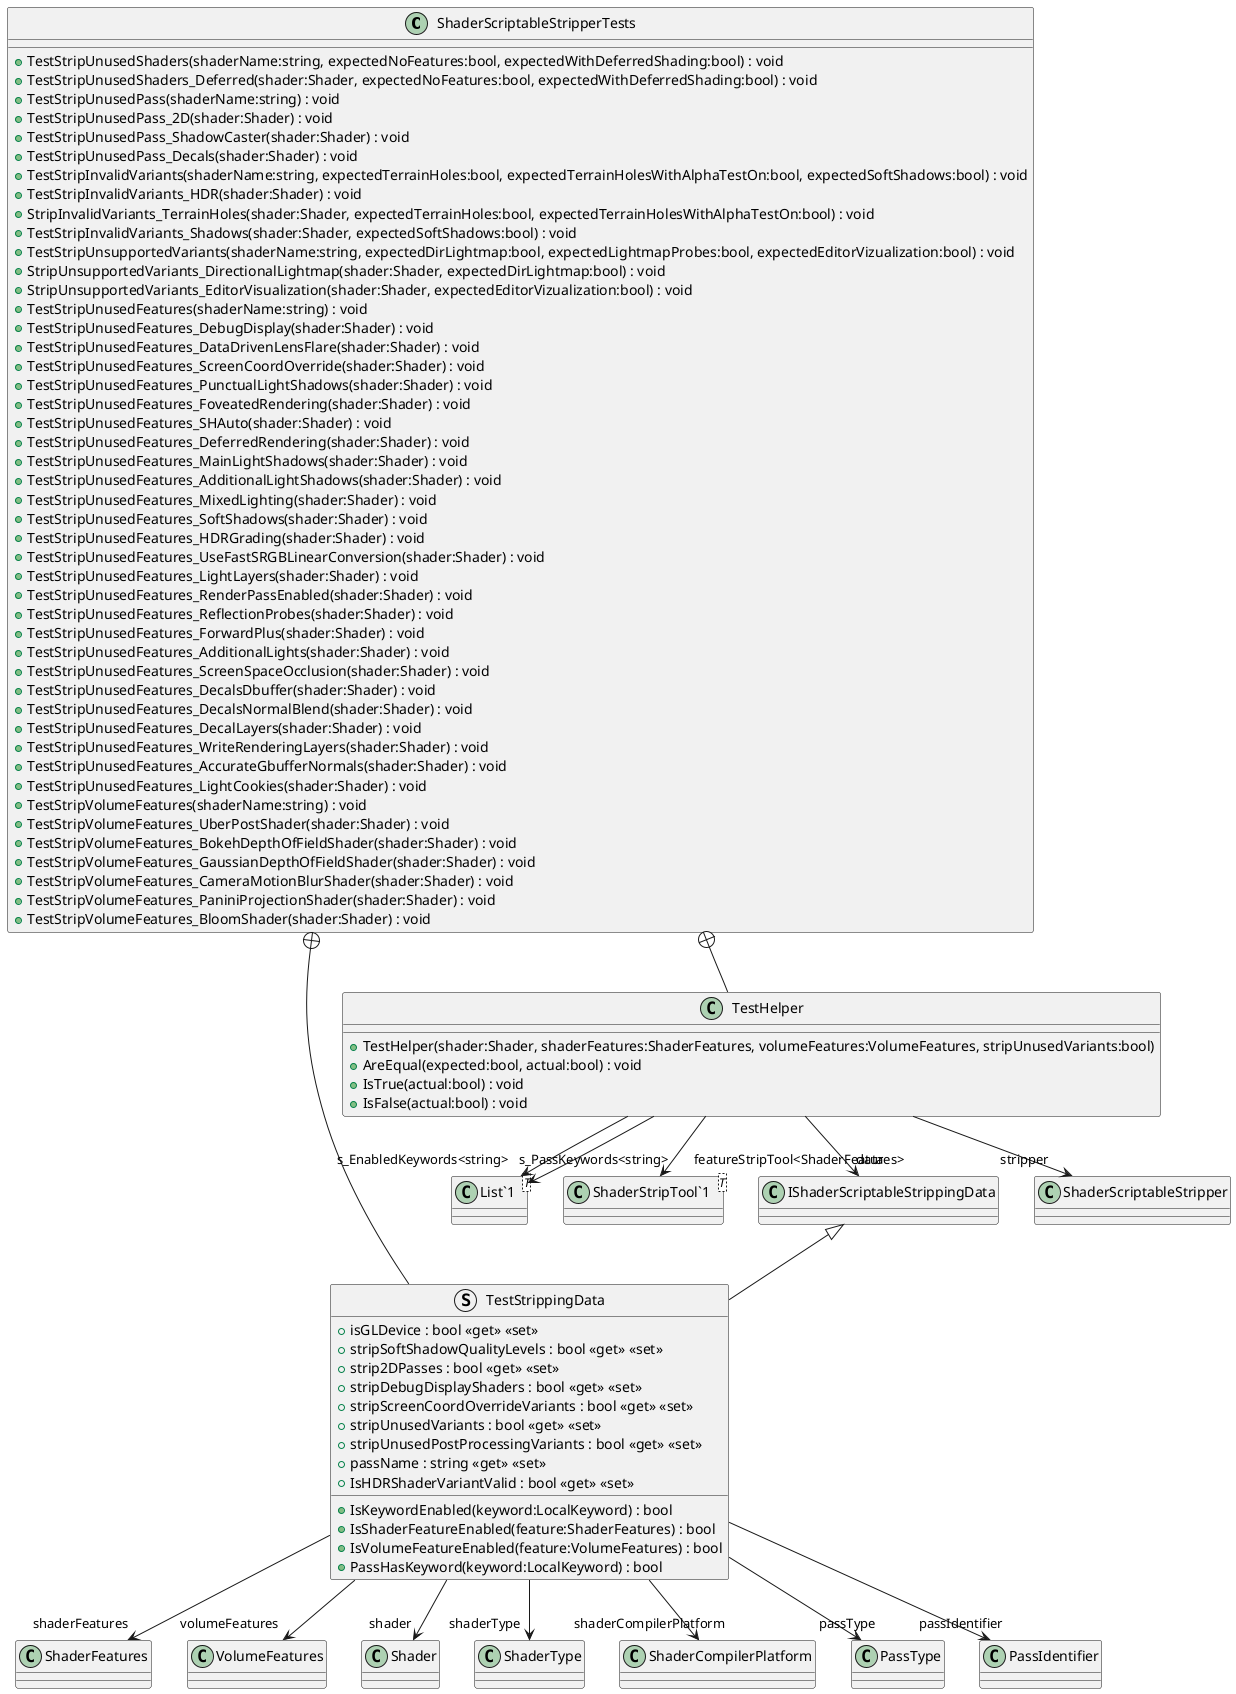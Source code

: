 @startuml
class ShaderScriptableStripperTests {
    + TestStripUnusedShaders(shaderName:string, expectedNoFeatures:bool, expectedWithDeferredShading:bool) : void
    + TestStripUnusedShaders_Deferred(shader:Shader, expectedNoFeatures:bool, expectedWithDeferredShading:bool) : void
    + TestStripUnusedPass(shaderName:string) : void
    + TestStripUnusedPass_2D(shader:Shader) : void
    + TestStripUnusedPass_ShadowCaster(shader:Shader) : void
    + TestStripUnusedPass_Decals(shader:Shader) : void
    + TestStripInvalidVariants(shaderName:string, expectedTerrainHoles:bool, expectedTerrainHolesWithAlphaTestOn:bool, expectedSoftShadows:bool) : void
    + TestStripInvalidVariants_HDR(shader:Shader) : void
    + StripInvalidVariants_TerrainHoles(shader:Shader, expectedTerrainHoles:bool, expectedTerrainHolesWithAlphaTestOn:bool) : void
    + TestStripInvalidVariants_Shadows(shader:Shader, expectedSoftShadows:bool) : void
    + TestStripUnsupportedVariants(shaderName:string, expectedDirLightmap:bool, expectedLightmapProbes:bool, expectedEditorVizualization:bool) : void
    + StripUnsupportedVariants_DirectionalLightmap(shader:Shader, expectedDirLightmap:bool) : void
    + StripUnsupportedVariants_EditorVisualization(shader:Shader, expectedEditorVizualization:bool) : void
    + TestStripUnusedFeatures(shaderName:string) : void
    + TestStripUnusedFeatures_DebugDisplay(shader:Shader) : void
    + TestStripUnusedFeatures_DataDrivenLensFlare(shader:Shader) : void
    + TestStripUnusedFeatures_ScreenCoordOverride(shader:Shader) : void
    + TestStripUnusedFeatures_PunctualLightShadows(shader:Shader) : void
    + TestStripUnusedFeatures_FoveatedRendering(shader:Shader) : void
    + TestStripUnusedFeatures_SHAuto(shader:Shader) : void
    + TestStripUnusedFeatures_DeferredRendering(shader:Shader) : void
    + TestStripUnusedFeatures_MainLightShadows(shader:Shader) : void
    + TestStripUnusedFeatures_AdditionalLightShadows(shader:Shader) : void
    + TestStripUnusedFeatures_MixedLighting(shader:Shader) : void
    + TestStripUnusedFeatures_SoftShadows(shader:Shader) : void
    + TestStripUnusedFeatures_HDRGrading(shader:Shader) : void
    + TestStripUnusedFeatures_UseFastSRGBLinearConversion(shader:Shader) : void
    + TestStripUnusedFeatures_LightLayers(shader:Shader) : void
    + TestStripUnusedFeatures_RenderPassEnabled(shader:Shader) : void
    + TestStripUnusedFeatures_ReflectionProbes(shader:Shader) : void
    + TestStripUnusedFeatures_ForwardPlus(shader:Shader) : void
    + TestStripUnusedFeatures_AdditionalLights(shader:Shader) : void
    + TestStripUnusedFeatures_ScreenSpaceOcclusion(shader:Shader) : void
    + TestStripUnusedFeatures_DecalsDbuffer(shader:Shader) : void
    + TestStripUnusedFeatures_DecalsNormalBlend(shader:Shader) : void
    + TestStripUnusedFeatures_DecalLayers(shader:Shader) : void
    + TestStripUnusedFeatures_WriteRenderingLayers(shader:Shader) : void
    + TestStripUnusedFeatures_AccurateGbufferNormals(shader:Shader) : void
    + TestStripUnusedFeatures_LightCookies(shader:Shader) : void
    + TestStripVolumeFeatures(shaderName:string) : void
    + TestStripVolumeFeatures_UberPostShader(shader:Shader) : void
    + TestStripVolumeFeatures_BokehDepthOfFieldShader(shader:Shader) : void
    + TestStripVolumeFeatures_GaussianDepthOfFieldShader(shader:Shader) : void
    + TestStripVolumeFeatures_CameraMotionBlurShader(shader:Shader) : void
    + TestStripVolumeFeatures_PaniniProjectionShader(shader:Shader) : void
    + TestStripVolumeFeatures_BloomShader(shader:Shader) : void
}
struct TestStrippingData {
    + isGLDevice : bool <<get>> <<set>>
    + stripSoftShadowQualityLevels : bool <<get>> <<set>>
    + strip2DPasses : bool <<get>> <<set>>
    + stripDebugDisplayShaders : bool <<get>> <<set>>
    + stripScreenCoordOverrideVariants : bool <<get>> <<set>>
    + stripUnusedVariants : bool <<get>> <<set>>
    + stripUnusedPostProcessingVariants : bool <<get>> <<set>>
    + passName : string <<get>> <<set>>
    + IsHDRShaderVariantValid : bool <<get>> <<set>>
    + IsKeywordEnabled(keyword:LocalKeyword) : bool
    + IsShaderFeatureEnabled(feature:ShaderFeatures) : bool
    + IsVolumeFeatureEnabled(feature:VolumeFeatures) : bool
    + PassHasKeyword(keyword:LocalKeyword) : bool
}
class TestHelper {
    + TestHelper(shader:Shader, shaderFeatures:ShaderFeatures, volumeFeatures:VolumeFeatures, stripUnusedVariants:bool)
    + AreEqual(expected:bool, actual:bool) : void
    + IsTrue(actual:bool) : void
    + IsFalse(actual:bool) : void
}
class "List`1"<T> {
}
class "ShaderStripTool`1"<T> {
}
ShaderScriptableStripperTests +-- TestStrippingData
IShaderScriptableStrippingData <|-- TestStrippingData
TestStrippingData --> "shaderFeatures" ShaderFeatures
TestStrippingData --> "volumeFeatures" VolumeFeatures
TestStrippingData --> "shader" Shader
TestStrippingData --> "shaderType" ShaderType
TestStrippingData --> "shaderCompilerPlatform" ShaderCompilerPlatform
TestStrippingData --> "passType" PassType
TestStrippingData --> "passIdentifier" PassIdentifier
ShaderScriptableStripperTests +-- TestHelper
TestHelper --> "s_EnabledKeywords<string>" "List`1"
TestHelper --> "s_PassKeywords<string>" "List`1"
TestHelper --> "stripper" ShaderScriptableStripper
TestHelper --> "data" IShaderScriptableStrippingData
TestHelper --> "featureStripTool<ShaderFeatures>" "ShaderStripTool`1"
@enduml
